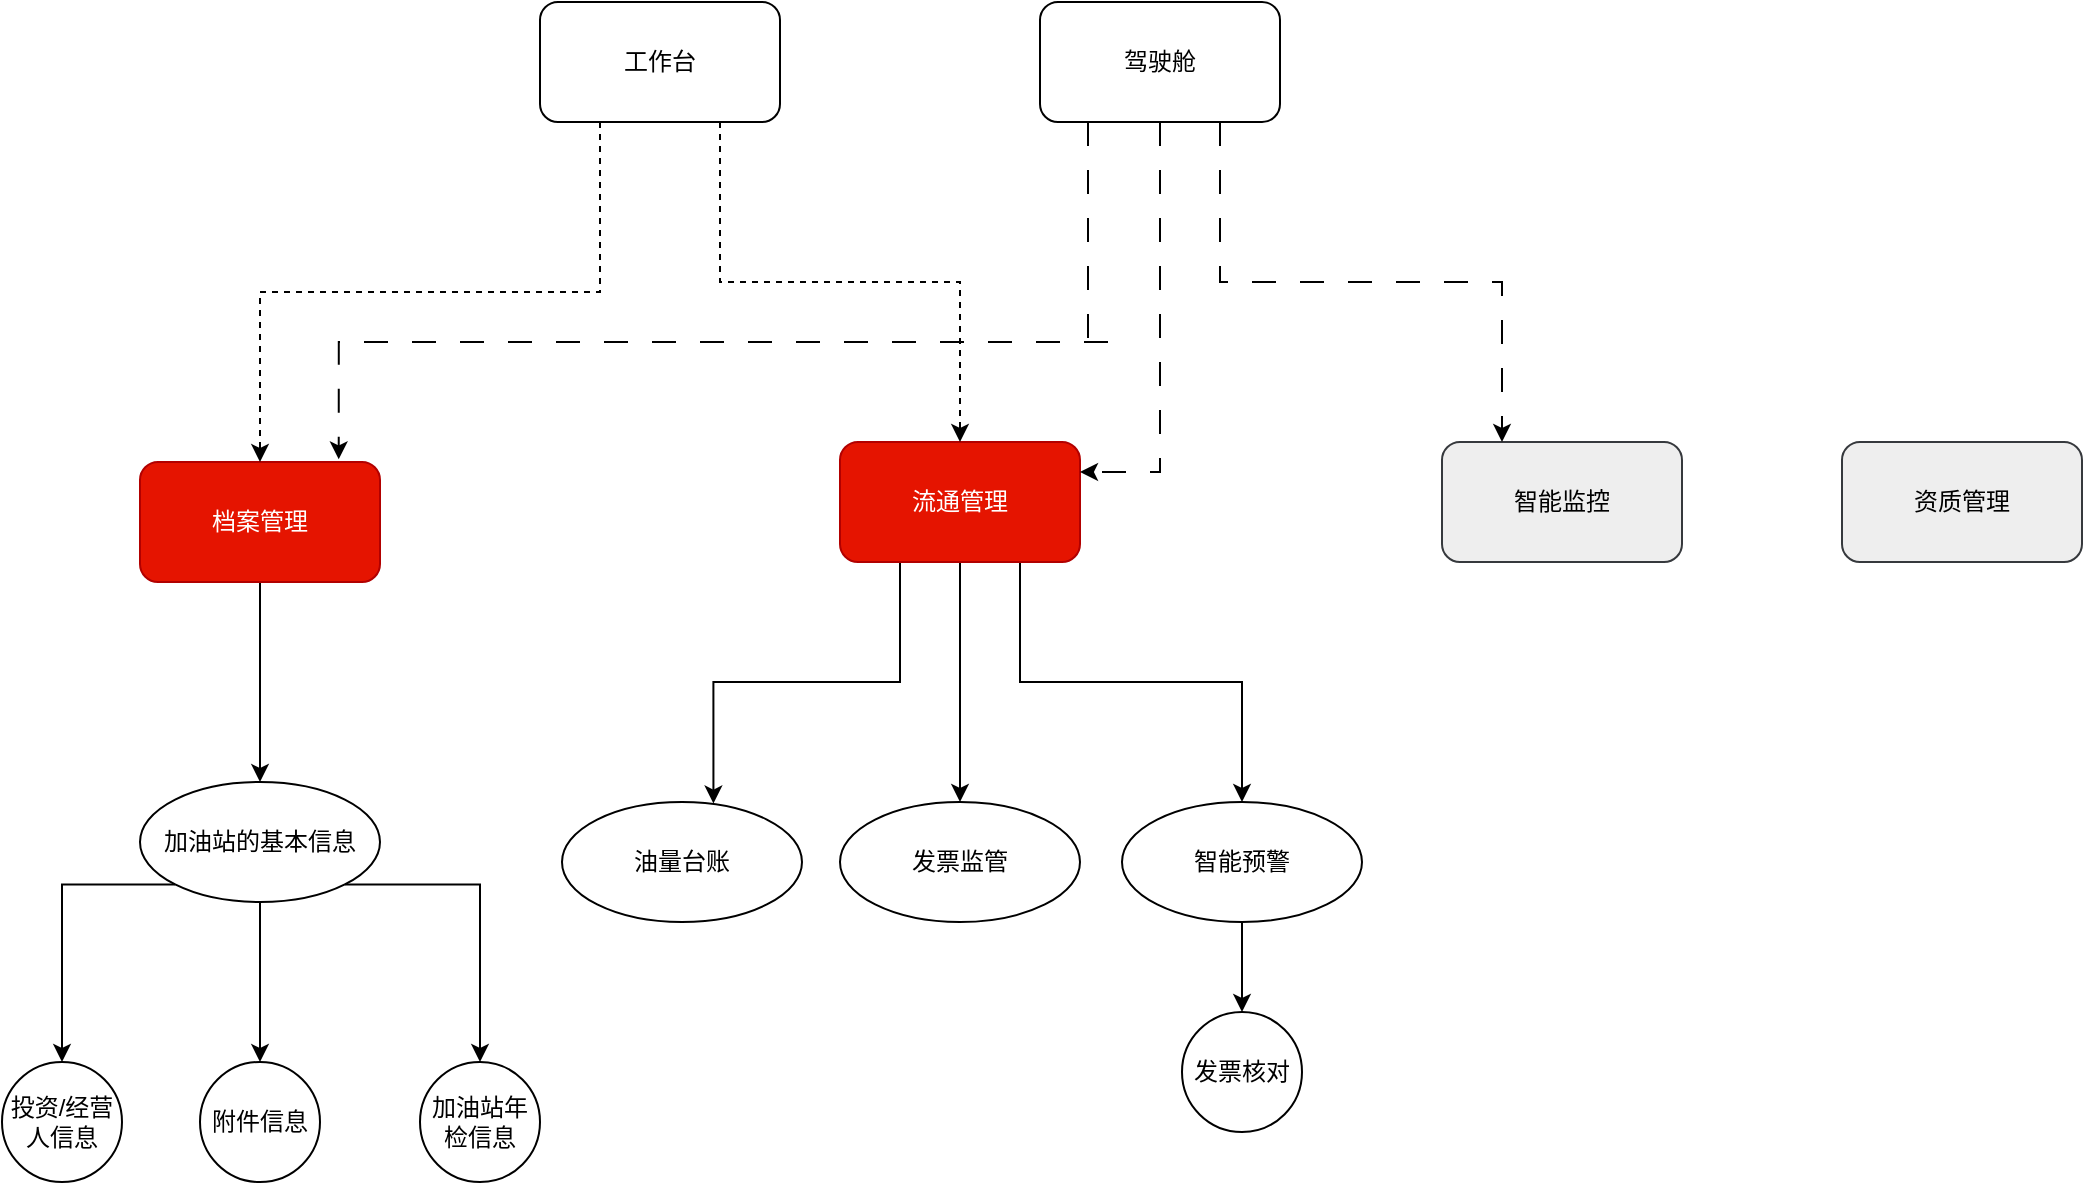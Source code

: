 <mxfile version="21.1.1" type="github">
  <diagram id="C5RBs43oDa-KdzZeNtuy" name="Page-1">
    <mxGraphModel dx="1815" dy="490" grid="1" gridSize="10" guides="1" tooltips="1" connect="1" arrows="1" fold="1" page="1" pageScale="1" pageWidth="827" pageHeight="1169" math="0" shadow="0">
      <root>
        <mxCell id="WIyWlLk6GJQsqaUBKTNV-0" />
        <mxCell id="WIyWlLk6GJQsqaUBKTNV-1" parent="WIyWlLk6GJQsqaUBKTNV-0" />
        <mxCell id="YlMr-AtCacn_neBP1xB6-13" style="edgeStyle=orthogonalEdgeStyle;rounded=0;orthogonalLoop=1;jettySize=auto;html=1;exitX=0.5;exitY=1;exitDx=0;exitDy=0;entryX=0.5;entryY=0;entryDx=0;entryDy=0;" parent="WIyWlLk6GJQsqaUBKTNV-1" source="YlMr-AtCacn_neBP1xB6-0" target="YlMr-AtCacn_neBP1xB6-12" edge="1">
          <mxGeometry relative="1" as="geometry" />
        </mxCell>
        <mxCell id="YlMr-AtCacn_neBP1xB6-0" value="档案管理" style="rounded=1;whiteSpace=wrap;html=1;fillColor=#e51400;fontColor=#ffffff;strokeColor=#B20000;" parent="WIyWlLk6GJQsqaUBKTNV-1" vertex="1">
          <mxGeometry x="-1" y="310" width="120" height="60" as="geometry" />
        </mxCell>
        <mxCell id="YlMr-AtCacn_neBP1xB6-1" value="资质管理" style="rounded=1;whiteSpace=wrap;html=1;fillColor=#eeeeee;strokeColor=#36393d;" parent="WIyWlLk6GJQsqaUBKTNV-1" vertex="1">
          <mxGeometry x="850" y="300" width="120" height="60" as="geometry" />
        </mxCell>
        <mxCell id="YlMr-AtCacn_neBP1xB6-9" style="edgeStyle=orthogonalEdgeStyle;rounded=0;orthogonalLoop=1;jettySize=auto;html=1;exitX=0.25;exitY=1;exitDx=0;exitDy=0;entryX=0.631;entryY=0.013;entryDx=0;entryDy=0;entryPerimeter=0;" parent="WIyWlLk6GJQsqaUBKTNV-1" source="YlMr-AtCacn_neBP1xB6-2" target="YlMr-AtCacn_neBP1xB6-6" edge="1">
          <mxGeometry relative="1" as="geometry" />
        </mxCell>
        <mxCell id="YlMr-AtCacn_neBP1xB6-10" style="edgeStyle=orthogonalEdgeStyle;rounded=0;orthogonalLoop=1;jettySize=auto;html=1;exitX=0.5;exitY=1;exitDx=0;exitDy=0;entryX=0.5;entryY=0;entryDx=0;entryDy=0;" parent="WIyWlLk6GJQsqaUBKTNV-1" source="YlMr-AtCacn_neBP1xB6-2" target="YlMr-AtCacn_neBP1xB6-7" edge="1">
          <mxGeometry relative="1" as="geometry" />
        </mxCell>
        <mxCell id="YlMr-AtCacn_neBP1xB6-11" style="edgeStyle=orthogonalEdgeStyle;rounded=0;orthogonalLoop=1;jettySize=auto;html=1;exitX=0.75;exitY=1;exitDx=0;exitDy=0;" parent="WIyWlLk6GJQsqaUBKTNV-1" source="YlMr-AtCacn_neBP1xB6-2" target="YlMr-AtCacn_neBP1xB6-8" edge="1">
          <mxGeometry relative="1" as="geometry" />
        </mxCell>
        <mxCell id="YlMr-AtCacn_neBP1xB6-2" value="流通管理" style="rounded=1;whiteSpace=wrap;html=1;fillColor=#e51400;fontColor=#ffffff;strokeColor=#B20000;" parent="WIyWlLk6GJQsqaUBKTNV-1" vertex="1">
          <mxGeometry x="349" y="300" width="120" height="60" as="geometry" />
        </mxCell>
        <mxCell id="YlMr-AtCacn_neBP1xB6-3" value="智能监控" style="rounded=1;whiteSpace=wrap;html=1;fillColor=#eeeeee;strokeColor=#36393d;" parent="WIyWlLk6GJQsqaUBKTNV-1" vertex="1">
          <mxGeometry x="650" y="300" width="120" height="60" as="geometry" />
        </mxCell>
        <mxCell id="YlMr-AtCacn_neBP1xB6-19" style="edgeStyle=orthogonalEdgeStyle;rounded=0;orthogonalLoop=1;jettySize=auto;html=1;exitX=0.2;exitY=1;exitDx=0;exitDy=0;entryX=0.828;entryY=-0.022;entryDx=0;entryDy=0;entryPerimeter=0;dashed=1;dashPattern=12 12;exitPerimeter=0;" parent="WIyWlLk6GJQsqaUBKTNV-1" source="YlMr-AtCacn_neBP1xB6-4" target="YlMr-AtCacn_neBP1xB6-0" edge="1">
          <mxGeometry relative="1" as="geometry">
            <Array as="points">
              <mxPoint x="483" y="250" />
              <mxPoint x="118" y="250" />
            </Array>
          </mxGeometry>
        </mxCell>
        <mxCell id="YlMr-AtCacn_neBP1xB6-20" style="edgeStyle=orthogonalEdgeStyle;rounded=0;orthogonalLoop=1;jettySize=auto;html=1;exitX=0.5;exitY=1;exitDx=0;exitDy=0;entryX=1;entryY=0.25;entryDx=0;entryDy=0;dashed=1;dashPattern=12 12;" parent="WIyWlLk6GJQsqaUBKTNV-1" source="YlMr-AtCacn_neBP1xB6-4" target="YlMr-AtCacn_neBP1xB6-2" edge="1">
          <mxGeometry relative="1" as="geometry">
            <mxPoint x="539" y="230" as="targetPoint" />
          </mxGeometry>
        </mxCell>
        <mxCell id="YlMr-AtCacn_neBP1xB6-21" style="edgeStyle=orthogonalEdgeStyle;rounded=0;orthogonalLoop=1;jettySize=auto;html=1;exitX=0.75;exitY=1;exitDx=0;exitDy=0;entryX=0.25;entryY=0;entryDx=0;entryDy=0;dashed=1;dashPattern=12 12;" parent="WIyWlLk6GJQsqaUBKTNV-1" source="YlMr-AtCacn_neBP1xB6-4" target="YlMr-AtCacn_neBP1xB6-3" edge="1">
          <mxGeometry relative="1" as="geometry" />
        </mxCell>
        <mxCell id="YlMr-AtCacn_neBP1xB6-4" value="驾驶舱" style="rounded=1;whiteSpace=wrap;html=1;" parent="WIyWlLk6GJQsqaUBKTNV-1" vertex="1">
          <mxGeometry x="449" y="80" width="120" height="60" as="geometry" />
        </mxCell>
        <mxCell id="YlMr-AtCacn_neBP1xB6-17" style="edgeStyle=orthogonalEdgeStyle;rounded=0;orthogonalLoop=1;jettySize=auto;html=1;exitX=0.25;exitY=1;exitDx=0;exitDy=0;dashed=1;" parent="WIyWlLk6GJQsqaUBKTNV-1" source="YlMr-AtCacn_neBP1xB6-5" target="YlMr-AtCacn_neBP1xB6-0" edge="1">
          <mxGeometry relative="1" as="geometry" />
        </mxCell>
        <mxCell id="YlMr-AtCacn_neBP1xB6-18" style="edgeStyle=orthogonalEdgeStyle;rounded=0;orthogonalLoop=1;jettySize=auto;html=1;exitX=0.75;exitY=1;exitDx=0;exitDy=0;entryX=0.5;entryY=0;entryDx=0;entryDy=0;dashed=1;" parent="WIyWlLk6GJQsqaUBKTNV-1" source="YlMr-AtCacn_neBP1xB6-5" target="YlMr-AtCacn_neBP1xB6-2" edge="1">
          <mxGeometry relative="1" as="geometry" />
        </mxCell>
        <mxCell id="YlMr-AtCacn_neBP1xB6-5" value="工作台" style="rounded=1;whiteSpace=wrap;html=1;" parent="WIyWlLk6GJQsqaUBKTNV-1" vertex="1">
          <mxGeometry x="199" y="80" width="120" height="60" as="geometry" />
        </mxCell>
        <mxCell id="YlMr-AtCacn_neBP1xB6-6" value="油量台账" style="ellipse;whiteSpace=wrap;html=1;" parent="WIyWlLk6GJQsqaUBKTNV-1" vertex="1">
          <mxGeometry x="210" y="480" width="120" height="60" as="geometry" />
        </mxCell>
        <mxCell id="YlMr-AtCacn_neBP1xB6-7" value="发票监管" style="ellipse;whiteSpace=wrap;html=1;" parent="WIyWlLk6GJQsqaUBKTNV-1" vertex="1">
          <mxGeometry x="349" y="480" width="120" height="60" as="geometry" />
        </mxCell>
        <mxCell id="YlMr-AtCacn_neBP1xB6-15" style="edgeStyle=orthogonalEdgeStyle;rounded=0;orthogonalLoop=1;jettySize=auto;html=1;exitX=0.5;exitY=1;exitDx=0;exitDy=0;" parent="WIyWlLk6GJQsqaUBKTNV-1" source="YlMr-AtCacn_neBP1xB6-8" target="YlMr-AtCacn_neBP1xB6-14" edge="1">
          <mxGeometry relative="1" as="geometry" />
        </mxCell>
        <mxCell id="YlMr-AtCacn_neBP1xB6-8" value="智能预警" style="ellipse;whiteSpace=wrap;html=1;" parent="WIyWlLk6GJQsqaUBKTNV-1" vertex="1">
          <mxGeometry x="490" y="480" width="120" height="60" as="geometry" />
        </mxCell>
        <mxCell id="T5FKO1t9gKB2q5B7KWTC-2" style="edgeStyle=orthogonalEdgeStyle;rounded=0;orthogonalLoop=1;jettySize=auto;html=1;exitX=0;exitY=1;exitDx=0;exitDy=0;entryX=0.5;entryY=0;entryDx=0;entryDy=0;" edge="1" parent="WIyWlLk6GJQsqaUBKTNV-1" source="YlMr-AtCacn_neBP1xB6-12" target="T5FKO1t9gKB2q5B7KWTC-0">
          <mxGeometry relative="1" as="geometry">
            <mxPoint x="-42" y="610" as="targetPoint" />
          </mxGeometry>
        </mxCell>
        <mxCell id="T5FKO1t9gKB2q5B7KWTC-3" style="edgeStyle=orthogonalEdgeStyle;rounded=0;orthogonalLoop=1;jettySize=auto;html=1;exitX=0.5;exitY=1;exitDx=0;exitDy=0;" edge="1" parent="WIyWlLk6GJQsqaUBKTNV-1" source="YlMr-AtCacn_neBP1xB6-12" target="T5FKO1t9gKB2q5B7KWTC-1">
          <mxGeometry relative="1" as="geometry" />
        </mxCell>
        <mxCell id="T5FKO1t9gKB2q5B7KWTC-6" style="edgeStyle=orthogonalEdgeStyle;rounded=0;orthogonalLoop=1;jettySize=auto;html=1;exitX=1;exitY=1;exitDx=0;exitDy=0;entryX=0.5;entryY=0;entryDx=0;entryDy=0;" edge="1" parent="WIyWlLk6GJQsqaUBKTNV-1" source="YlMr-AtCacn_neBP1xB6-12" target="T5FKO1t9gKB2q5B7KWTC-5">
          <mxGeometry relative="1" as="geometry" />
        </mxCell>
        <mxCell id="YlMr-AtCacn_neBP1xB6-12" value="加油站的基本信息" style="ellipse;whiteSpace=wrap;html=1;" parent="WIyWlLk6GJQsqaUBKTNV-1" vertex="1">
          <mxGeometry x="-1" y="470" width="120" height="60" as="geometry" />
        </mxCell>
        <mxCell id="YlMr-AtCacn_neBP1xB6-14" value="发票核对" style="ellipse;whiteSpace=wrap;html=1;aspect=fixed;" parent="WIyWlLk6GJQsqaUBKTNV-1" vertex="1">
          <mxGeometry x="520" y="585" width="60" height="60" as="geometry" />
        </mxCell>
        <mxCell id="T5FKO1t9gKB2q5B7KWTC-0" value="投资/经营人信息" style="ellipse;whiteSpace=wrap;html=1;aspect=fixed;" vertex="1" parent="WIyWlLk6GJQsqaUBKTNV-1">
          <mxGeometry x="-70" y="610" width="60" height="60" as="geometry" />
        </mxCell>
        <mxCell id="T5FKO1t9gKB2q5B7KWTC-1" value="附件信息" style="ellipse;whiteSpace=wrap;html=1;aspect=fixed;" vertex="1" parent="WIyWlLk6GJQsqaUBKTNV-1">
          <mxGeometry x="29" y="610" width="60" height="60" as="geometry" />
        </mxCell>
        <mxCell id="T5FKO1t9gKB2q5B7KWTC-5" value="加油站年检信息" style="ellipse;whiteSpace=wrap;html=1;aspect=fixed;" vertex="1" parent="WIyWlLk6GJQsqaUBKTNV-1">
          <mxGeometry x="139" y="610" width="60" height="60" as="geometry" />
        </mxCell>
      </root>
    </mxGraphModel>
  </diagram>
</mxfile>
